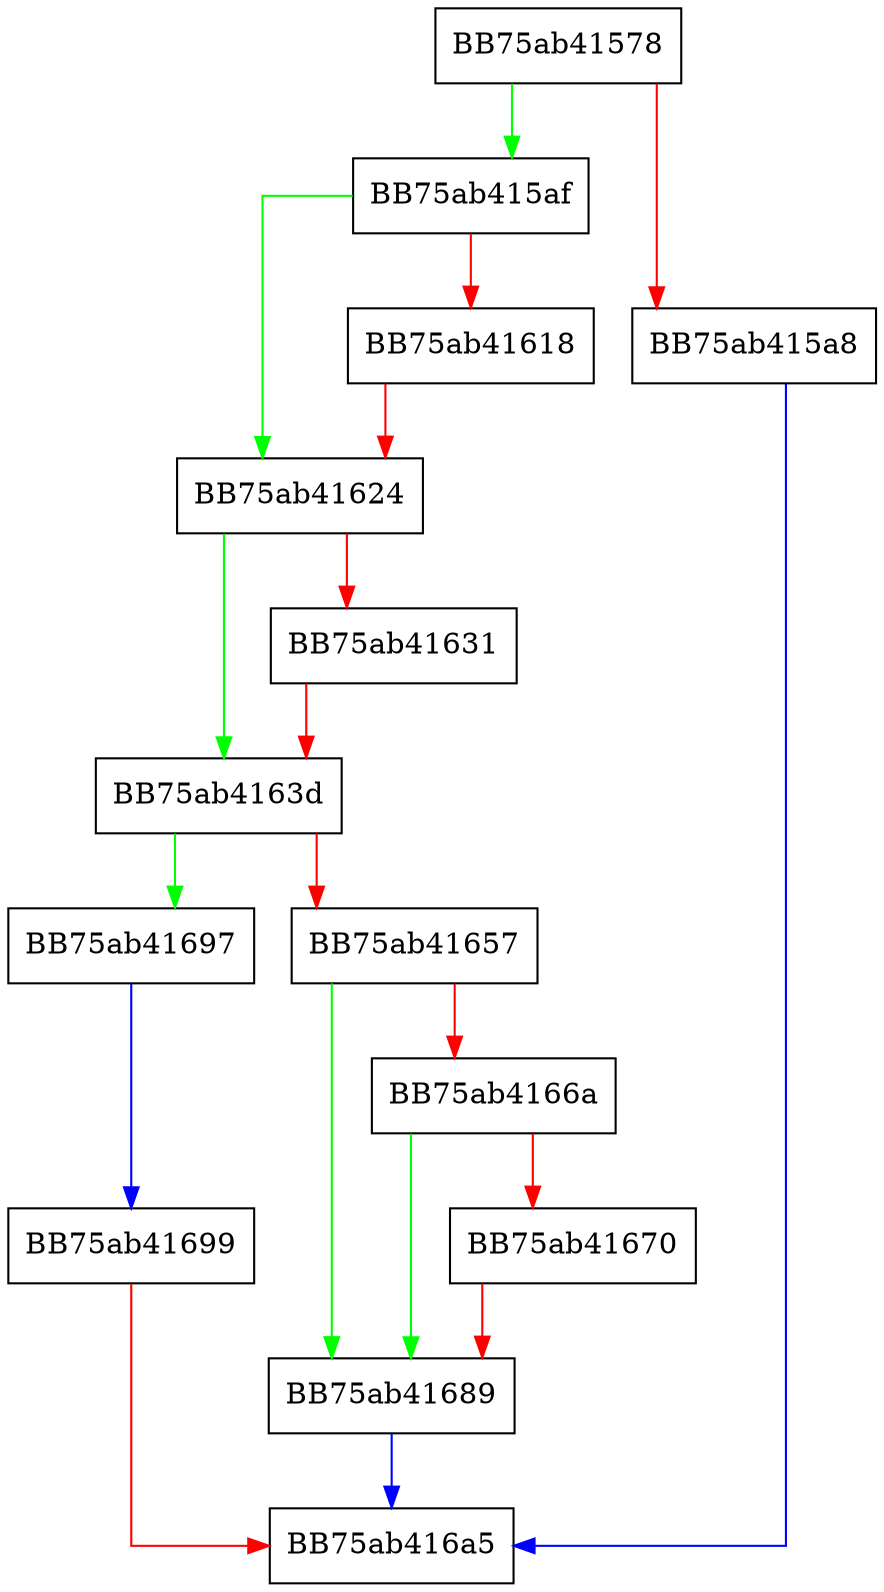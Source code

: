 digraph IsIgnoredOrDisabledCmdThreatWithCloudCheck {
  node [shape="box"];
  graph [splines=ortho];
  BB75ab41578 -> BB75ab415af [color="green"];
  BB75ab41578 -> BB75ab415a8 [color="red"];
  BB75ab415a8 -> BB75ab416a5 [color="blue"];
  BB75ab415af -> BB75ab41624 [color="green"];
  BB75ab415af -> BB75ab41618 [color="red"];
  BB75ab41618 -> BB75ab41624 [color="red"];
  BB75ab41624 -> BB75ab4163d [color="green"];
  BB75ab41624 -> BB75ab41631 [color="red"];
  BB75ab41631 -> BB75ab4163d [color="red"];
  BB75ab4163d -> BB75ab41697 [color="green"];
  BB75ab4163d -> BB75ab41657 [color="red"];
  BB75ab41657 -> BB75ab41689 [color="green"];
  BB75ab41657 -> BB75ab4166a [color="red"];
  BB75ab4166a -> BB75ab41689 [color="green"];
  BB75ab4166a -> BB75ab41670 [color="red"];
  BB75ab41670 -> BB75ab41689 [color="red"];
  BB75ab41689 -> BB75ab416a5 [color="blue"];
  BB75ab41697 -> BB75ab41699 [color="blue"];
  BB75ab41699 -> BB75ab416a5 [color="red"];
}